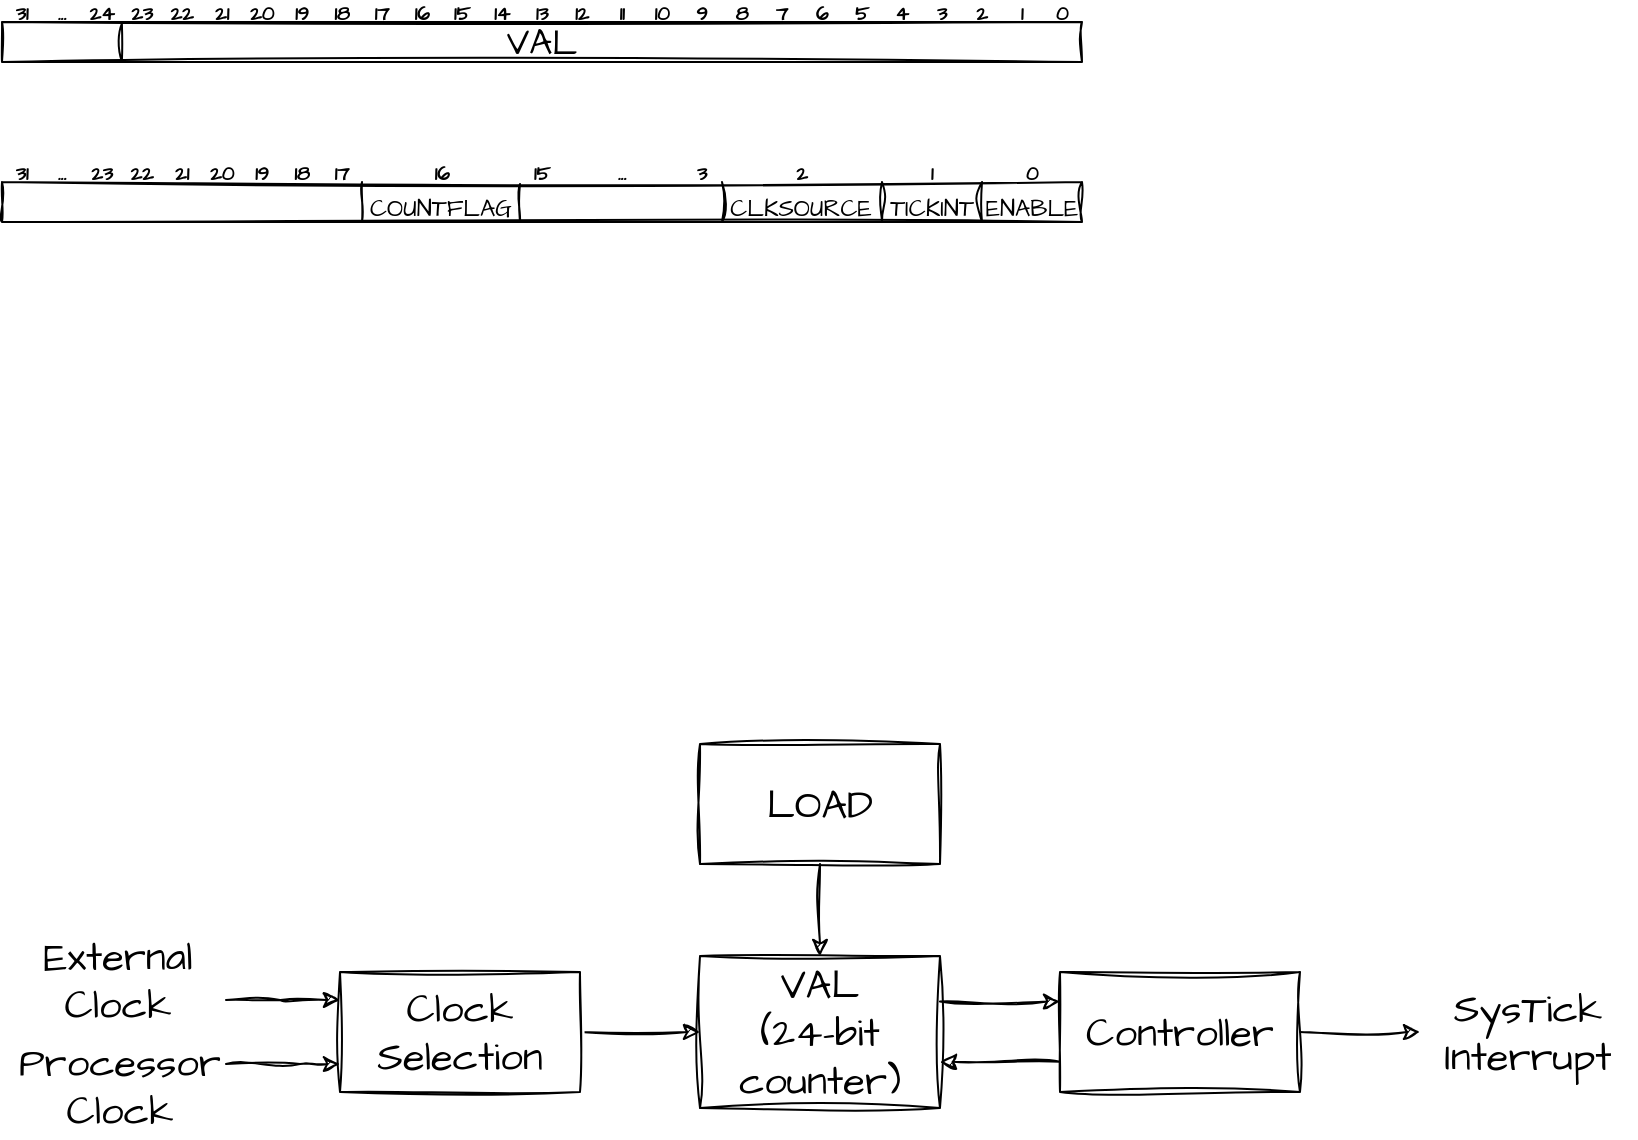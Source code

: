 <mxfile version="22.1.2" type="device">
  <diagram name="Page-1" id="Kq4tlTGUW5Ule5G5Z-Px">
    <mxGraphModel dx="1338" dy="711" grid="0" gridSize="10" guides="1" tooltips="1" connect="1" arrows="1" fold="1" page="1" pageScale="1" pageWidth="827" pageHeight="1169" math="0" shadow="0">
      <root>
        <mxCell id="0" />
        <mxCell id="1" parent="0" />
        <mxCell id="aiAg-_x6VdWTjJyO0qYp-1" value="VAL" style="rounded=0;whiteSpace=wrap;html=1;sketch=1;hachureGap=4;jiggle=2;curveFitting=1;fontFamily=Architects Daughter;fontSource=https%3A%2F%2Ffonts.googleapis.com%2Fcss%3Ffamily%3DArchitects%2BDaughter;fontSize=18;" vertex="1" parent="1">
          <mxGeometry x="10" y="40" width="540" height="20" as="geometry" />
        </mxCell>
        <mxCell id="aiAg-_x6VdWTjJyO0qYp-2" value="31" style="text;html=1;strokeColor=none;fillColor=none;align=center;verticalAlign=middle;whiteSpace=wrap;rounded=0;fontSize=10;fontFamily=Architects Daughter;fontStyle=1" vertex="1" parent="1">
          <mxGeometry x="10" y="30" width="20" height="10" as="geometry" />
        </mxCell>
        <mxCell id="aiAg-_x6VdWTjJyO0qYp-3" value="24" style="text;html=1;strokeColor=none;fillColor=none;align=center;verticalAlign=middle;whiteSpace=wrap;rounded=0;fontSize=10;fontFamily=Architects Daughter;strokeWidth=1;fontStyle=1" vertex="1" parent="1">
          <mxGeometry x="50" y="30" width="20" height="10" as="geometry" />
        </mxCell>
        <mxCell id="aiAg-_x6VdWTjJyO0qYp-6" value="..." style="text;html=1;strokeColor=none;fillColor=none;align=center;verticalAlign=middle;whiteSpace=wrap;rounded=0;fontSize=10;fontFamily=Architects Daughter;fontStyle=1" vertex="1" parent="1">
          <mxGeometry x="30" y="30" width="20" height="10" as="geometry" />
        </mxCell>
        <mxCell id="aiAg-_x6VdWTjJyO0qYp-7" value="23" style="text;html=1;strokeColor=none;fillColor=none;align=center;verticalAlign=middle;whiteSpace=wrap;rounded=0;fontSize=10;fontFamily=Architects Daughter;strokeWidth=1;fontStyle=1" vertex="1" parent="1">
          <mxGeometry x="70" y="30" width="20" height="10" as="geometry" />
        </mxCell>
        <mxCell id="aiAg-_x6VdWTjJyO0qYp-8" value="22" style="text;html=1;strokeColor=none;fillColor=none;align=center;verticalAlign=middle;whiteSpace=wrap;rounded=0;fontSize=10;fontFamily=Architects Daughter;strokeWidth=1;fontStyle=1" vertex="1" parent="1">
          <mxGeometry x="90" y="30" width="20" height="10" as="geometry" />
        </mxCell>
        <mxCell id="aiAg-_x6VdWTjJyO0qYp-9" value="21" style="text;html=1;strokeColor=none;fillColor=none;align=center;verticalAlign=middle;whiteSpace=wrap;rounded=0;fontSize=10;fontFamily=Architects Daughter;strokeWidth=1;fontStyle=1" vertex="1" parent="1">
          <mxGeometry x="110" y="30" width="20" height="10" as="geometry" />
        </mxCell>
        <mxCell id="aiAg-_x6VdWTjJyO0qYp-10" value="20" style="text;html=1;strokeColor=none;fillColor=none;align=center;verticalAlign=middle;whiteSpace=wrap;rounded=0;fontSize=10;fontFamily=Architects Daughter;strokeWidth=1;fontStyle=1" vertex="1" parent="1">
          <mxGeometry x="130" y="30" width="20" height="10" as="geometry" />
        </mxCell>
        <mxCell id="aiAg-_x6VdWTjJyO0qYp-11" value="19" style="text;html=1;strokeColor=none;fillColor=none;align=center;verticalAlign=middle;whiteSpace=wrap;rounded=0;fontSize=10;fontFamily=Architects Daughter;strokeWidth=1;fontStyle=1" vertex="1" parent="1">
          <mxGeometry x="150" y="30" width="20" height="10" as="geometry" />
        </mxCell>
        <mxCell id="aiAg-_x6VdWTjJyO0qYp-12" value="18" style="text;html=1;strokeColor=none;fillColor=none;align=center;verticalAlign=middle;whiteSpace=wrap;rounded=0;fontSize=10;fontFamily=Architects Daughter;strokeWidth=1;fontStyle=1" vertex="1" parent="1">
          <mxGeometry x="170" y="30" width="20" height="10" as="geometry" />
        </mxCell>
        <mxCell id="aiAg-_x6VdWTjJyO0qYp-13" value="17" style="text;html=1;strokeColor=none;fillColor=none;align=center;verticalAlign=middle;whiteSpace=wrap;rounded=0;fontSize=10;fontFamily=Architects Daughter;strokeWidth=1;fontStyle=1" vertex="1" parent="1">
          <mxGeometry x="190" y="30" width="20" height="10" as="geometry" />
        </mxCell>
        <mxCell id="aiAg-_x6VdWTjJyO0qYp-14" value="16" style="text;html=1;strokeColor=none;fillColor=none;align=center;verticalAlign=middle;whiteSpace=wrap;rounded=0;fontSize=10;fontFamily=Architects Daughter;strokeWidth=1;fontStyle=1" vertex="1" parent="1">
          <mxGeometry x="210" y="30" width="20" height="10" as="geometry" />
        </mxCell>
        <mxCell id="aiAg-_x6VdWTjJyO0qYp-15" value="15" style="text;html=1;strokeColor=none;fillColor=none;align=center;verticalAlign=middle;whiteSpace=wrap;rounded=0;fontSize=10;fontFamily=Architects Daughter;strokeWidth=1;fontStyle=1" vertex="1" parent="1">
          <mxGeometry x="230" y="30" width="20" height="10" as="geometry" />
        </mxCell>
        <mxCell id="aiAg-_x6VdWTjJyO0qYp-16" value="14" style="text;html=1;strokeColor=none;fillColor=none;align=center;verticalAlign=middle;whiteSpace=wrap;rounded=0;fontSize=10;fontFamily=Architects Daughter;strokeWidth=1;fontStyle=1" vertex="1" parent="1">
          <mxGeometry x="250" y="30" width="20" height="10" as="geometry" />
        </mxCell>
        <mxCell id="aiAg-_x6VdWTjJyO0qYp-17" value="13" style="text;html=1;strokeColor=none;fillColor=none;align=center;verticalAlign=middle;whiteSpace=wrap;rounded=0;fontSize=10;fontFamily=Architects Daughter;strokeWidth=1;fontStyle=1" vertex="1" parent="1">
          <mxGeometry x="270" y="30" width="20" height="10" as="geometry" />
        </mxCell>
        <mxCell id="aiAg-_x6VdWTjJyO0qYp-18" value="12" style="text;html=1;strokeColor=none;fillColor=none;align=center;verticalAlign=middle;whiteSpace=wrap;rounded=0;fontSize=10;fontFamily=Architects Daughter;strokeWidth=1;fontStyle=1" vertex="1" parent="1">
          <mxGeometry x="290" y="30" width="20" height="10" as="geometry" />
        </mxCell>
        <mxCell id="aiAg-_x6VdWTjJyO0qYp-19" value="11" style="text;html=1;strokeColor=none;fillColor=none;align=center;verticalAlign=middle;whiteSpace=wrap;rounded=0;fontSize=10;fontFamily=Architects Daughter;strokeWidth=1;fontStyle=1" vertex="1" parent="1">
          <mxGeometry x="310" y="30" width="20" height="10" as="geometry" />
        </mxCell>
        <mxCell id="aiAg-_x6VdWTjJyO0qYp-20" value="10" style="text;html=1;strokeColor=none;fillColor=none;align=center;verticalAlign=middle;whiteSpace=wrap;rounded=0;fontSize=10;fontFamily=Architects Daughter;strokeWidth=1;fontStyle=1" vertex="1" parent="1">
          <mxGeometry x="330" y="30" width="20" height="10" as="geometry" />
        </mxCell>
        <mxCell id="aiAg-_x6VdWTjJyO0qYp-21" value="9" style="text;html=1;strokeColor=none;fillColor=none;align=center;verticalAlign=middle;whiteSpace=wrap;rounded=0;fontSize=10;fontFamily=Architects Daughter;strokeWidth=1;fontStyle=1" vertex="1" parent="1">
          <mxGeometry x="350" y="30" width="20" height="10" as="geometry" />
        </mxCell>
        <mxCell id="aiAg-_x6VdWTjJyO0qYp-22" value="8" style="text;html=1;strokeColor=none;fillColor=none;align=center;verticalAlign=middle;whiteSpace=wrap;rounded=0;fontSize=10;fontFamily=Architects Daughter;strokeWidth=1;fontStyle=1" vertex="1" parent="1">
          <mxGeometry x="370" y="30" width="20" height="10" as="geometry" />
        </mxCell>
        <mxCell id="aiAg-_x6VdWTjJyO0qYp-23" value="7" style="text;html=1;strokeColor=none;fillColor=none;align=center;verticalAlign=middle;whiteSpace=wrap;rounded=0;fontSize=10;fontFamily=Architects Daughter;strokeWidth=1;fontStyle=1" vertex="1" parent="1">
          <mxGeometry x="390" y="30" width="20" height="10" as="geometry" />
        </mxCell>
        <mxCell id="aiAg-_x6VdWTjJyO0qYp-24" value="6" style="text;html=1;strokeColor=none;fillColor=none;align=center;verticalAlign=middle;whiteSpace=wrap;rounded=0;fontSize=10;fontFamily=Architects Daughter;strokeWidth=1;fontStyle=1" vertex="1" parent="1">
          <mxGeometry x="410" y="30" width="20" height="10" as="geometry" />
        </mxCell>
        <mxCell id="aiAg-_x6VdWTjJyO0qYp-25" value="5" style="text;html=1;strokeColor=none;fillColor=none;align=center;verticalAlign=middle;whiteSpace=wrap;rounded=0;fontSize=10;fontFamily=Architects Daughter;strokeWidth=1;fontStyle=1" vertex="1" parent="1">
          <mxGeometry x="430" y="30" width="20" height="10" as="geometry" />
        </mxCell>
        <mxCell id="aiAg-_x6VdWTjJyO0qYp-26" value="4" style="text;html=1;strokeColor=none;fillColor=none;align=center;verticalAlign=middle;whiteSpace=wrap;rounded=0;fontSize=10;fontFamily=Architects Daughter;strokeWidth=1;fontStyle=1" vertex="1" parent="1">
          <mxGeometry x="450" y="30" width="20" height="10" as="geometry" />
        </mxCell>
        <mxCell id="aiAg-_x6VdWTjJyO0qYp-27" value="3" style="text;html=1;strokeColor=none;fillColor=none;align=center;verticalAlign=middle;whiteSpace=wrap;rounded=0;fontSize=10;fontFamily=Architects Daughter;strokeWidth=1;fontStyle=1" vertex="1" parent="1">
          <mxGeometry x="470" y="30" width="20" height="10" as="geometry" />
        </mxCell>
        <mxCell id="aiAg-_x6VdWTjJyO0qYp-28" value="2" style="text;html=1;strokeColor=none;fillColor=none;align=center;verticalAlign=middle;whiteSpace=wrap;rounded=0;fontSize=10;fontFamily=Architects Daughter;strokeWidth=1;fontStyle=1" vertex="1" parent="1">
          <mxGeometry x="490" y="30" width="20" height="10" as="geometry" />
        </mxCell>
        <mxCell id="aiAg-_x6VdWTjJyO0qYp-29" value="1" style="text;html=1;strokeColor=none;fillColor=none;align=center;verticalAlign=middle;whiteSpace=wrap;rounded=0;fontSize=10;fontFamily=Architects Daughter;strokeWidth=1;fontStyle=1" vertex="1" parent="1">
          <mxGeometry x="510" y="30" width="20" height="10" as="geometry" />
        </mxCell>
        <mxCell id="aiAg-_x6VdWTjJyO0qYp-30" value="0" style="text;html=1;strokeColor=none;fillColor=none;align=center;verticalAlign=middle;whiteSpace=wrap;rounded=0;fontSize=10;fontFamily=Architects Daughter;strokeWidth=1;fontStyle=1" vertex="1" parent="1">
          <mxGeometry x="530" y="30" width="20" height="10" as="geometry" />
        </mxCell>
        <mxCell id="aiAg-_x6VdWTjJyO0qYp-31" value="" style="endArrow=none;html=1;rounded=0;sketch=1;hachureGap=4;jiggle=2;curveFitting=1;fontFamily=Architects Daughter;fontSource=https%3A%2F%2Ffonts.googleapis.com%2Fcss%3Ffamily%3DArchitects%2BDaughter;fontSize=16;entryX=0.111;entryY=0.041;entryDx=0;entryDy=0;entryPerimeter=0;exitX=0.111;exitY=0.988;exitDx=0;exitDy=0;exitPerimeter=0;" edge="1" parent="1" source="aiAg-_x6VdWTjJyO0qYp-1" target="aiAg-_x6VdWTjJyO0qYp-1">
          <mxGeometry width="50" height="50" relative="1" as="geometry">
            <mxPoint x="30" y="120" as="sourcePoint" />
            <mxPoint x="80" y="70" as="targetPoint" />
          </mxGeometry>
        </mxCell>
        <mxCell id="aiAg-_x6VdWTjJyO0qYp-32" value="" style="rounded=0;whiteSpace=wrap;html=1;sketch=1;hachureGap=4;jiggle=2;curveFitting=1;fontFamily=Architects Daughter;fontSource=https%3A%2F%2Ffonts.googleapis.com%2Fcss%3Ffamily%3DArchitects%2BDaughter;fontSize=18;" vertex="1" parent="1">
          <mxGeometry x="10" y="120" width="540" height="20" as="geometry" />
        </mxCell>
        <mxCell id="aiAg-_x6VdWTjJyO0qYp-33" value="31" style="text;html=1;strokeColor=none;fillColor=none;align=center;verticalAlign=middle;whiteSpace=wrap;rounded=0;fontSize=10;fontFamily=Architects Daughter;fontStyle=1" vertex="1" parent="1">
          <mxGeometry x="10" y="110" width="20" height="10" as="geometry" />
        </mxCell>
        <mxCell id="aiAg-_x6VdWTjJyO0qYp-34" value="23" style="text;html=1;strokeColor=none;fillColor=none;align=center;verticalAlign=middle;whiteSpace=wrap;rounded=0;fontSize=10;fontFamily=Architects Daughter;strokeWidth=1;fontStyle=1" vertex="1" parent="1">
          <mxGeometry x="50" y="110" width="20" height="10" as="geometry" />
        </mxCell>
        <mxCell id="aiAg-_x6VdWTjJyO0qYp-35" value="..." style="text;html=1;strokeColor=none;fillColor=none;align=center;verticalAlign=middle;whiteSpace=wrap;rounded=0;fontSize=10;fontFamily=Architects Daughter;fontStyle=1" vertex="1" parent="1">
          <mxGeometry x="30" y="110" width="20" height="10" as="geometry" />
        </mxCell>
        <mxCell id="aiAg-_x6VdWTjJyO0qYp-37" value="22" style="text;html=1;strokeColor=none;fillColor=none;align=center;verticalAlign=middle;whiteSpace=wrap;rounded=0;fontSize=10;fontFamily=Architects Daughter;strokeWidth=1;fontStyle=1" vertex="1" parent="1">
          <mxGeometry x="70" y="110" width="20" height="10" as="geometry" />
        </mxCell>
        <mxCell id="aiAg-_x6VdWTjJyO0qYp-38" value="21" style="text;html=1;strokeColor=none;fillColor=none;align=center;verticalAlign=middle;whiteSpace=wrap;rounded=0;fontSize=10;fontFamily=Architects Daughter;strokeWidth=1;fontStyle=1" vertex="1" parent="1">
          <mxGeometry x="90" y="110" width="20" height="10" as="geometry" />
        </mxCell>
        <mxCell id="aiAg-_x6VdWTjJyO0qYp-39" value="20" style="text;html=1;strokeColor=none;fillColor=none;align=center;verticalAlign=middle;whiteSpace=wrap;rounded=0;fontSize=10;fontFamily=Architects Daughter;strokeWidth=1;fontStyle=1" vertex="1" parent="1">
          <mxGeometry x="110" y="110" width="20" height="10" as="geometry" />
        </mxCell>
        <mxCell id="aiAg-_x6VdWTjJyO0qYp-40" value="19" style="text;html=1;strokeColor=none;fillColor=none;align=center;verticalAlign=middle;whiteSpace=wrap;rounded=0;fontSize=10;fontFamily=Architects Daughter;strokeWidth=1;fontStyle=1" vertex="1" parent="1">
          <mxGeometry x="130" y="110" width="20" height="10" as="geometry" />
        </mxCell>
        <mxCell id="aiAg-_x6VdWTjJyO0qYp-41" value="18" style="text;html=1;strokeColor=none;fillColor=none;align=center;verticalAlign=middle;whiteSpace=wrap;rounded=0;fontSize=10;fontFamily=Architects Daughter;strokeWidth=1;fontStyle=1" vertex="1" parent="1">
          <mxGeometry x="150" y="110" width="20" height="10" as="geometry" />
        </mxCell>
        <mxCell id="aiAg-_x6VdWTjJyO0qYp-42" value="17" style="text;html=1;strokeColor=none;fillColor=none;align=center;verticalAlign=middle;whiteSpace=wrap;rounded=0;fontSize=10;fontFamily=Architects Daughter;strokeWidth=1;fontStyle=1" vertex="1" parent="1">
          <mxGeometry x="170" y="110" width="20" height="10" as="geometry" />
        </mxCell>
        <mxCell id="aiAg-_x6VdWTjJyO0qYp-43" value="16" style="text;html=1;strokeColor=none;fillColor=none;align=center;verticalAlign=middle;whiteSpace=wrap;rounded=0;fontSize=10;fontFamily=Architects Daughter;strokeWidth=1;fontStyle=1" vertex="1" parent="1">
          <mxGeometry x="219.5" y="110" width="20" height="10" as="geometry" />
        </mxCell>
        <mxCell id="aiAg-_x6VdWTjJyO0qYp-44" value="15" style="text;html=1;strokeColor=none;fillColor=none;align=center;verticalAlign=middle;whiteSpace=wrap;rounded=0;fontSize=10;fontFamily=Architects Daughter;strokeWidth=1;fontStyle=1" vertex="1" parent="1">
          <mxGeometry x="270" y="110" width="20" height="10" as="geometry" />
        </mxCell>
        <mxCell id="aiAg-_x6VdWTjJyO0qYp-56" value="3" style="text;html=1;strokeColor=none;fillColor=none;align=center;verticalAlign=middle;whiteSpace=wrap;rounded=0;fontSize=10;fontFamily=Architects Daughter;strokeWidth=1;fontStyle=1" vertex="1" parent="1">
          <mxGeometry x="350" y="110" width="20" height="10" as="geometry" />
        </mxCell>
        <mxCell id="aiAg-_x6VdWTjJyO0qYp-57" value="2" style="text;html=1;strokeColor=none;fillColor=none;align=center;verticalAlign=middle;whiteSpace=wrap;rounded=0;fontSize=10;fontFamily=Architects Daughter;strokeWidth=1;fontStyle=1" vertex="1" parent="1">
          <mxGeometry x="399.5" y="110" width="20" height="10" as="geometry" />
        </mxCell>
        <mxCell id="aiAg-_x6VdWTjJyO0qYp-58" value="1" style="text;html=1;strokeColor=none;fillColor=none;align=center;verticalAlign=middle;whiteSpace=wrap;rounded=0;fontSize=10;fontFamily=Architects Daughter;strokeWidth=1;fontStyle=1" vertex="1" parent="1">
          <mxGeometry x="465" y="110" width="20" height="10" as="geometry" />
        </mxCell>
        <mxCell id="aiAg-_x6VdWTjJyO0qYp-59" value="0" style="text;html=1;strokeColor=none;fillColor=none;align=center;verticalAlign=middle;whiteSpace=wrap;rounded=0;fontSize=10;fontFamily=Architects Daughter;strokeWidth=1;fontStyle=1" vertex="1" parent="1">
          <mxGeometry x="515" y="110" width="20" height="10" as="geometry" />
        </mxCell>
        <mxCell id="aiAg-_x6VdWTjJyO0qYp-61" value="&lt;font style=&quot;font-size: 12px;&quot;&gt;ENABLE&lt;/font&gt;" style="text;html=1;strokeColor=none;fillColor=none;align=center;verticalAlign=middle;whiteSpace=wrap;rounded=0;fontSize=20;fontFamily=Architects Daughter;" vertex="1" parent="1">
          <mxGeometry x="500" y="120" width="50" height="20" as="geometry" />
        </mxCell>
        <mxCell id="aiAg-_x6VdWTjJyO0qYp-63" value="" style="endArrow=none;html=1;rounded=0;sketch=1;hachureGap=4;jiggle=2;curveFitting=1;fontFamily=Architects Daughter;fontSource=https%3A%2F%2Ffonts.googleapis.com%2Fcss%3Ffamily%3DArchitects%2BDaughter;fontSize=16;entryX=0;entryY=1;entryDx=0;entryDy=0;exitX=0;exitY=0;exitDx=0;exitDy=0;" edge="1" parent="1" source="aiAg-_x6VdWTjJyO0qYp-61" target="aiAg-_x6VdWTjJyO0qYp-61">
          <mxGeometry width="50" height="50" relative="1" as="geometry">
            <mxPoint x="470" y="200" as="sourcePoint" />
            <mxPoint x="520" y="150" as="targetPoint" />
          </mxGeometry>
        </mxCell>
        <mxCell id="aiAg-_x6VdWTjJyO0qYp-64" value="&lt;font style=&quot;font-size: 12px;&quot;&gt;TICKINT&lt;/font&gt;" style="text;html=1;strokeColor=none;fillColor=none;align=center;verticalAlign=middle;whiteSpace=wrap;rounded=0;fontSize=20;fontFamily=Architects Daughter;" vertex="1" parent="1">
          <mxGeometry x="450" y="120" width="50" height="20" as="geometry" />
        </mxCell>
        <mxCell id="aiAg-_x6VdWTjJyO0qYp-65" value="" style="endArrow=none;html=1;rounded=0;sketch=1;hachureGap=4;jiggle=2;curveFitting=1;fontFamily=Architects Daughter;fontSource=https%3A%2F%2Ffonts.googleapis.com%2Fcss%3Ffamily%3DArchitects%2BDaughter;fontSize=16;entryX=0;entryY=0;entryDx=0;entryDy=0;" edge="1" parent="1" target="aiAg-_x6VdWTjJyO0qYp-64">
          <mxGeometry width="50" height="50" relative="1" as="geometry">
            <mxPoint x="450" y="140" as="sourcePoint" />
            <mxPoint x="450" y="150" as="targetPoint" />
          </mxGeometry>
        </mxCell>
        <mxCell id="aiAg-_x6VdWTjJyO0qYp-66" value="&lt;font style=&quot;font-size: 12px;&quot;&gt;CLKSOURCE&lt;/font&gt;" style="text;html=1;strokeColor=none;fillColor=none;align=center;verticalAlign=middle;whiteSpace=wrap;rounded=0;fontSize=20;fontFamily=Architects Daughter;" vertex="1" parent="1">
          <mxGeometry x="370" y="120" width="79" height="20" as="geometry" />
        </mxCell>
        <mxCell id="aiAg-_x6VdWTjJyO0qYp-67" value="" style="endArrow=none;html=1;rounded=0;sketch=1;hachureGap=4;jiggle=2;curveFitting=1;fontFamily=Architects Daughter;fontSource=https%3A%2F%2Ffonts.googleapis.com%2Fcss%3Ffamily%3DArchitects%2BDaughter;fontSize=16;entryX=0;entryY=0;entryDx=0;entryDy=0;exitX=0;exitY=1;exitDx=0;exitDy=0;" edge="1" parent="1" source="aiAg-_x6VdWTjJyO0qYp-66" target="aiAg-_x6VdWTjJyO0qYp-66">
          <mxGeometry width="50" height="50" relative="1" as="geometry">
            <mxPoint x="330" y="200" as="sourcePoint" />
            <mxPoint x="380" y="150" as="targetPoint" />
          </mxGeometry>
        </mxCell>
        <mxCell id="aiAg-_x6VdWTjJyO0qYp-68" value="" style="endArrow=none;html=1;rounded=0;sketch=1;hachureGap=4;jiggle=2;curveFitting=1;fontFamily=Architects Daughter;fontSource=https%3A%2F%2Ffonts.googleapis.com%2Fcss%3Ffamily%3DArchitects%2BDaughter;fontSize=16;entryX=0.185;entryY=0.033;entryDx=0;entryDy=0;entryPerimeter=0;exitX=0.185;exitY=0.984;exitDx=0;exitDy=0;exitPerimeter=0;" edge="1" parent="1">
          <mxGeometry width="50" height="50" relative="1" as="geometry">
            <mxPoint x="269" y="140" as="sourcePoint" />
            <mxPoint x="269" y="120.98" as="targetPoint" />
          </mxGeometry>
        </mxCell>
        <mxCell id="aiAg-_x6VdWTjJyO0qYp-69" value="&lt;font style=&quot;font-size: 12px;&quot;&gt;COUNTFLAG&lt;/font&gt;" style="text;html=1;strokeColor=none;fillColor=none;align=center;verticalAlign=middle;whiteSpace=wrap;rounded=0;fontSize=20;fontFamily=Architects Daughter;" vertex="1" parent="1">
          <mxGeometry x="190" y="120" width="79" height="20" as="geometry" />
        </mxCell>
        <mxCell id="aiAg-_x6VdWTjJyO0qYp-70" value="..." style="text;html=1;strokeColor=none;fillColor=none;align=center;verticalAlign=middle;whiteSpace=wrap;rounded=0;fontSize=10;fontFamily=Architects Daughter;strokeWidth=1;fontStyle=1" vertex="1" parent="1">
          <mxGeometry x="310" y="110" width="20" height="10" as="geometry" />
        </mxCell>
        <mxCell id="aiAg-_x6VdWTjJyO0qYp-71" value="" style="endArrow=none;html=1;rounded=0;sketch=1;hachureGap=4;jiggle=2;curveFitting=1;fontFamily=Architects Daughter;fontSource=https%3A%2F%2Ffonts.googleapis.com%2Fcss%3Ffamily%3DArchitects%2BDaughter;fontSize=16;entryX=0;entryY=0;entryDx=0;entryDy=0;exitX=0;exitY=1;exitDx=0;exitDy=0;" edge="1" parent="1" source="aiAg-_x6VdWTjJyO0qYp-69" target="aiAg-_x6VdWTjJyO0qYp-69">
          <mxGeometry width="50" height="50" relative="1" as="geometry">
            <mxPoint x="150" y="200" as="sourcePoint" />
            <mxPoint x="200" y="150" as="targetPoint" />
          </mxGeometry>
        </mxCell>
        <mxCell id="aiAg-_x6VdWTjJyO0qYp-74" value="" style="edgeStyle=orthogonalEdgeStyle;rounded=0;sketch=1;hachureGap=4;jiggle=2;curveFitting=1;orthogonalLoop=1;jettySize=auto;html=1;fontFamily=Architects Daughter;fontSource=https%3A%2F%2Ffonts.googleapis.com%2Fcss%3Ffamily%3DArchitects%2BDaughter;fontSize=16;" edge="1" parent="1" source="aiAg-_x6VdWTjJyO0qYp-72" target="aiAg-_x6VdWTjJyO0qYp-73">
          <mxGeometry relative="1" as="geometry" />
        </mxCell>
        <mxCell id="aiAg-_x6VdWTjJyO0qYp-72" value="Clock Selection" style="rounded=0;whiteSpace=wrap;html=1;sketch=1;hachureGap=4;jiggle=2;curveFitting=1;fontFamily=Architects Daughter;fontSource=https%3A%2F%2Ffonts.googleapis.com%2Fcss%3Ffamily%3DArchitects%2BDaughter;fontSize=20;" vertex="1" parent="1">
          <mxGeometry x="179" y="515" width="120" height="60" as="geometry" />
        </mxCell>
        <mxCell id="aiAg-_x6VdWTjJyO0qYp-73" value="VAL&lt;br&gt;(24-bit counter)" style="rounded=0;whiteSpace=wrap;html=1;sketch=1;hachureGap=4;jiggle=2;curveFitting=1;fontFamily=Architects Daughter;fontSource=https%3A%2F%2Ffonts.googleapis.com%2Fcss%3Ffamily%3DArchitects%2BDaughter;fontSize=20;" vertex="1" parent="1">
          <mxGeometry x="359" y="507" width="120" height="76" as="geometry" />
        </mxCell>
        <mxCell id="aiAg-_x6VdWTjJyO0qYp-76" value="" style="edgeStyle=orthogonalEdgeStyle;rounded=0;sketch=1;hachureGap=4;jiggle=2;curveFitting=1;orthogonalLoop=1;jettySize=auto;html=1;fontFamily=Architects Daughter;fontSource=https%3A%2F%2Ffonts.googleapis.com%2Fcss%3Ffamily%3DArchitects%2BDaughter;fontSize=16;" edge="1" parent="1" source="aiAg-_x6VdWTjJyO0qYp-75" target="aiAg-_x6VdWTjJyO0qYp-73">
          <mxGeometry relative="1" as="geometry" />
        </mxCell>
        <mxCell id="aiAg-_x6VdWTjJyO0qYp-75" value="LOAD" style="rounded=0;whiteSpace=wrap;html=1;sketch=1;hachureGap=4;jiggle=2;curveFitting=1;fontFamily=Architects Daughter;fontSource=https%3A%2F%2Ffonts.googleapis.com%2Fcss%3Ffamily%3DArchitects%2BDaughter;fontSize=20;" vertex="1" parent="1">
          <mxGeometry x="359" y="401" width="120" height="60" as="geometry" />
        </mxCell>
        <mxCell id="aiAg-_x6VdWTjJyO0qYp-80" value="" style="edgeStyle=orthogonalEdgeStyle;rounded=0;sketch=1;hachureGap=4;jiggle=2;curveFitting=1;orthogonalLoop=1;jettySize=auto;html=1;fontFamily=Architects Daughter;fontSource=https%3A%2F%2Ffonts.googleapis.com%2Fcss%3Ffamily%3DArchitects%2BDaughter;fontSize=16;" edge="1" parent="1" source="aiAg-_x6VdWTjJyO0qYp-77" target="aiAg-_x6VdWTjJyO0qYp-79">
          <mxGeometry relative="1" as="geometry" />
        </mxCell>
        <mxCell id="aiAg-_x6VdWTjJyO0qYp-77" value="Controller" style="rounded=0;whiteSpace=wrap;html=1;sketch=1;hachureGap=4;jiggle=2;curveFitting=1;fontFamily=Architects Daughter;fontSource=https%3A%2F%2Ffonts.googleapis.com%2Fcss%3Ffamily%3DArchitects%2BDaughter;fontSize=20;" vertex="1" parent="1">
          <mxGeometry x="539" y="515" width="120" height="60" as="geometry" />
        </mxCell>
        <mxCell id="aiAg-_x6VdWTjJyO0qYp-79" value="SysTick&lt;br&gt;Interrupt" style="text;html=1;strokeColor=none;fillColor=none;align=center;verticalAlign=middle;whiteSpace=wrap;rounded=0;fontSize=20;fontFamily=Architects Daughter;" vertex="1" parent="1">
          <mxGeometry x="719" y="518" width="108" height="54" as="geometry" />
        </mxCell>
        <mxCell id="aiAg-_x6VdWTjJyO0qYp-88" value="" style="edgeStyle=orthogonalEdgeStyle;rounded=0;sketch=1;hachureGap=4;jiggle=2;curveFitting=1;orthogonalLoop=1;jettySize=auto;html=1;fontFamily=Architects Daughter;fontSource=https%3A%2F%2Ffonts.googleapis.com%2Fcss%3Ffamily%3DArchitects%2BDaughter;fontSize=16;" edge="1" parent="1" target="aiAg-_x6VdWTjJyO0qYp-72">
          <mxGeometry relative="1" as="geometry">
            <mxPoint x="122" y="529" as="sourcePoint" />
            <Array as="points">
              <mxPoint x="149" y="529" />
              <mxPoint x="149" y="529" />
            </Array>
          </mxGeometry>
        </mxCell>
        <mxCell id="aiAg-_x6VdWTjJyO0qYp-82" value="External Clock" style="text;html=1;strokeColor=none;fillColor=none;align=center;verticalAlign=middle;whiteSpace=wrap;rounded=0;fontSize=20;fontFamily=Architects Daughter;" vertex="1" parent="1">
          <mxGeometry x="26" y="497" width="84" height="44" as="geometry" />
        </mxCell>
        <mxCell id="aiAg-_x6VdWTjJyO0qYp-89" value="" style="edgeStyle=orthogonalEdgeStyle;rounded=0;sketch=1;hachureGap=4;jiggle=2;curveFitting=1;orthogonalLoop=1;jettySize=auto;html=1;fontFamily=Architects Daughter;fontSource=https%3A%2F%2Ffonts.googleapis.com%2Fcss%3Ffamily%3DArchitects%2BDaughter;fontSize=16;" edge="1" parent="1" source="aiAg-_x6VdWTjJyO0qYp-83" target="aiAg-_x6VdWTjJyO0qYp-72">
          <mxGeometry relative="1" as="geometry">
            <Array as="points">
              <mxPoint x="159" y="561" />
              <mxPoint x="159" y="561" />
            </Array>
          </mxGeometry>
        </mxCell>
        <mxCell id="aiAg-_x6VdWTjJyO0qYp-83" value="Processor&lt;br&gt;Clock" style="text;html=1;strokeColor=none;fillColor=none;align=center;verticalAlign=middle;whiteSpace=wrap;rounded=0;fontSize=20;fontFamily=Architects Daughter;" vertex="1" parent="1">
          <mxGeometry x="16" y="545" width="106" height="53" as="geometry" />
        </mxCell>
        <mxCell id="aiAg-_x6VdWTjJyO0qYp-84" value="" style="edgeStyle=orthogonalEdgeStyle;rounded=0;sketch=1;hachureGap=4;jiggle=2;curveFitting=1;orthogonalLoop=1;jettySize=auto;html=1;fontFamily=Architects Daughter;fontSource=https%3A%2F%2Ffonts.googleapis.com%2Fcss%3Ffamily%3DArchitects%2BDaughter;fontSize=16;" edge="1" parent="1">
          <mxGeometry relative="1" as="geometry">
            <mxPoint x="479" y="529.76" as="sourcePoint" />
            <mxPoint x="539" y="529.76" as="targetPoint" />
          </mxGeometry>
        </mxCell>
        <mxCell id="aiAg-_x6VdWTjJyO0qYp-85" value="" style="edgeStyle=orthogonalEdgeStyle;rounded=0;sketch=1;hachureGap=4;jiggle=2;curveFitting=1;orthogonalLoop=1;jettySize=auto;html=1;fontFamily=Architects Daughter;fontSource=https%3A%2F%2Ffonts.googleapis.com%2Fcss%3Ffamily%3DArchitects%2BDaughter;fontSize=16;" edge="1" parent="1">
          <mxGeometry relative="1" as="geometry">
            <mxPoint x="539" y="559.92" as="sourcePoint" />
            <mxPoint x="479" y="559.92" as="targetPoint" />
          </mxGeometry>
        </mxCell>
      </root>
    </mxGraphModel>
  </diagram>
</mxfile>
